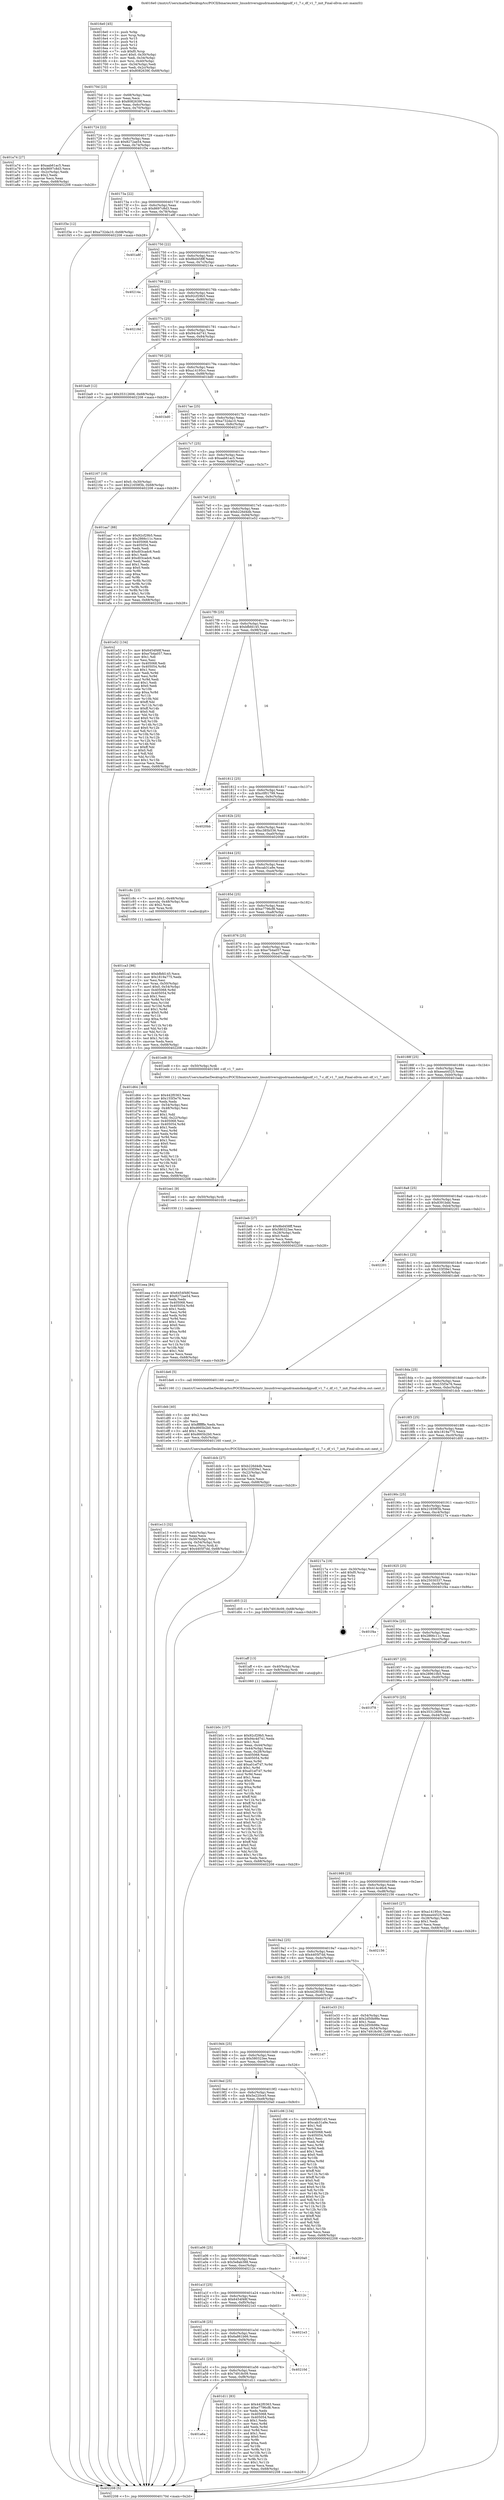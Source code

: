 digraph "0x4016e0" {
  label = "0x4016e0 (/mnt/c/Users/mathe/Desktop/tcc/POCII/binaries/extr_linuxdriversgpudrmamdamdgpudf_v1_7.c_df_v1_7_init_Final-ollvm.out::main(0))"
  labelloc = "t"
  node[shape=record]

  Entry [label="",width=0.3,height=0.3,shape=circle,fillcolor=black,style=filled]
  "0x40170d" [label="{
     0x40170d [23]\l
     | [instrs]\l
     &nbsp;&nbsp;0x40170d \<+3\>: mov -0x68(%rbp),%eax\l
     &nbsp;&nbsp;0x401710 \<+2\>: mov %eax,%ecx\l
     &nbsp;&nbsp;0x401712 \<+6\>: sub $0x8082639f,%ecx\l
     &nbsp;&nbsp;0x401718 \<+3\>: mov %eax,-0x6c(%rbp)\l
     &nbsp;&nbsp;0x40171b \<+3\>: mov %ecx,-0x70(%rbp)\l
     &nbsp;&nbsp;0x40171e \<+6\>: je 0000000000401a74 \<main+0x394\>\l
  }"]
  "0x401a74" [label="{
     0x401a74 [27]\l
     | [instrs]\l
     &nbsp;&nbsp;0x401a74 \<+5\>: mov $0xaab61ac5,%eax\l
     &nbsp;&nbsp;0x401a79 \<+5\>: mov $0x8697c8d3,%ecx\l
     &nbsp;&nbsp;0x401a7e \<+3\>: mov -0x2c(%rbp),%edx\l
     &nbsp;&nbsp;0x401a81 \<+3\>: cmp $0x2,%edx\l
     &nbsp;&nbsp;0x401a84 \<+3\>: cmovne %ecx,%eax\l
     &nbsp;&nbsp;0x401a87 \<+3\>: mov %eax,-0x68(%rbp)\l
     &nbsp;&nbsp;0x401a8a \<+5\>: jmp 0000000000402208 \<main+0xb28\>\l
  }"]
  "0x401724" [label="{
     0x401724 [22]\l
     | [instrs]\l
     &nbsp;&nbsp;0x401724 \<+5\>: jmp 0000000000401729 \<main+0x49\>\l
     &nbsp;&nbsp;0x401729 \<+3\>: mov -0x6c(%rbp),%eax\l
     &nbsp;&nbsp;0x40172c \<+5\>: sub $0x8272ae54,%eax\l
     &nbsp;&nbsp;0x401731 \<+3\>: mov %eax,-0x74(%rbp)\l
     &nbsp;&nbsp;0x401734 \<+6\>: je 0000000000401f3e \<main+0x85e\>\l
  }"]
  "0x402208" [label="{
     0x402208 [5]\l
     | [instrs]\l
     &nbsp;&nbsp;0x402208 \<+5\>: jmp 000000000040170d \<main+0x2d\>\l
  }"]
  "0x4016e0" [label="{
     0x4016e0 [45]\l
     | [instrs]\l
     &nbsp;&nbsp;0x4016e0 \<+1\>: push %rbp\l
     &nbsp;&nbsp;0x4016e1 \<+3\>: mov %rsp,%rbp\l
     &nbsp;&nbsp;0x4016e4 \<+2\>: push %r15\l
     &nbsp;&nbsp;0x4016e6 \<+2\>: push %r14\l
     &nbsp;&nbsp;0x4016e8 \<+2\>: push %r12\l
     &nbsp;&nbsp;0x4016ea \<+1\>: push %rbx\l
     &nbsp;&nbsp;0x4016eb \<+7\>: sub $0xf0,%rsp\l
     &nbsp;&nbsp;0x4016f2 \<+7\>: movl $0x0,-0x30(%rbp)\l
     &nbsp;&nbsp;0x4016f9 \<+3\>: mov %edi,-0x34(%rbp)\l
     &nbsp;&nbsp;0x4016fc \<+4\>: mov %rsi,-0x40(%rbp)\l
     &nbsp;&nbsp;0x401700 \<+3\>: mov -0x34(%rbp),%edi\l
     &nbsp;&nbsp;0x401703 \<+3\>: mov %edi,-0x2c(%rbp)\l
     &nbsp;&nbsp;0x401706 \<+7\>: movl $0x8082639f,-0x68(%rbp)\l
  }"]
  Exit [label="",width=0.3,height=0.3,shape=circle,fillcolor=black,style=filled,peripheries=2]
  "0x401f3e" [label="{
     0x401f3e [12]\l
     | [instrs]\l
     &nbsp;&nbsp;0x401f3e \<+7\>: movl $0xa732da10,-0x68(%rbp)\l
     &nbsp;&nbsp;0x401f45 \<+5\>: jmp 0000000000402208 \<main+0xb28\>\l
  }"]
  "0x40173a" [label="{
     0x40173a [22]\l
     | [instrs]\l
     &nbsp;&nbsp;0x40173a \<+5\>: jmp 000000000040173f \<main+0x5f\>\l
     &nbsp;&nbsp;0x40173f \<+3\>: mov -0x6c(%rbp),%eax\l
     &nbsp;&nbsp;0x401742 \<+5\>: sub $0x8697c8d3,%eax\l
     &nbsp;&nbsp;0x401747 \<+3\>: mov %eax,-0x78(%rbp)\l
     &nbsp;&nbsp;0x40174a \<+6\>: je 0000000000401a8f \<main+0x3af\>\l
  }"]
  "0x401eea" [label="{
     0x401eea [84]\l
     | [instrs]\l
     &nbsp;&nbsp;0x401eea \<+5\>: mov $0x6454f48f,%eax\l
     &nbsp;&nbsp;0x401eef \<+5\>: mov $0x8272ae54,%ecx\l
     &nbsp;&nbsp;0x401ef4 \<+2\>: xor %edx,%edx\l
     &nbsp;&nbsp;0x401ef6 \<+7\>: mov 0x405068,%esi\l
     &nbsp;&nbsp;0x401efd \<+8\>: mov 0x405054,%r8d\l
     &nbsp;&nbsp;0x401f05 \<+3\>: sub $0x1,%edx\l
     &nbsp;&nbsp;0x401f08 \<+3\>: mov %esi,%r9d\l
     &nbsp;&nbsp;0x401f0b \<+3\>: add %edx,%r9d\l
     &nbsp;&nbsp;0x401f0e \<+4\>: imul %r9d,%esi\l
     &nbsp;&nbsp;0x401f12 \<+3\>: and $0x1,%esi\l
     &nbsp;&nbsp;0x401f15 \<+3\>: cmp $0x0,%esi\l
     &nbsp;&nbsp;0x401f18 \<+4\>: sete %r10b\l
     &nbsp;&nbsp;0x401f1c \<+4\>: cmp $0xa,%r8d\l
     &nbsp;&nbsp;0x401f20 \<+4\>: setl %r11b\l
     &nbsp;&nbsp;0x401f24 \<+3\>: mov %r10b,%bl\l
     &nbsp;&nbsp;0x401f27 \<+3\>: and %r11b,%bl\l
     &nbsp;&nbsp;0x401f2a \<+3\>: xor %r11b,%r10b\l
     &nbsp;&nbsp;0x401f2d \<+3\>: or %r10b,%bl\l
     &nbsp;&nbsp;0x401f30 \<+3\>: test $0x1,%bl\l
     &nbsp;&nbsp;0x401f33 \<+3\>: cmovne %ecx,%eax\l
     &nbsp;&nbsp;0x401f36 \<+3\>: mov %eax,-0x68(%rbp)\l
     &nbsp;&nbsp;0x401f39 \<+5\>: jmp 0000000000402208 \<main+0xb28\>\l
  }"]
  "0x401a8f" [label="{
     0x401a8f\l
  }", style=dashed]
  "0x401750" [label="{
     0x401750 [22]\l
     | [instrs]\l
     &nbsp;&nbsp;0x401750 \<+5\>: jmp 0000000000401755 \<main+0x75\>\l
     &nbsp;&nbsp;0x401755 \<+3\>: mov -0x6c(%rbp),%eax\l
     &nbsp;&nbsp;0x401758 \<+5\>: sub $0x8bd458ff,%eax\l
     &nbsp;&nbsp;0x40175d \<+3\>: mov %eax,-0x7c(%rbp)\l
     &nbsp;&nbsp;0x401760 \<+6\>: je 000000000040214a \<main+0xa6a\>\l
  }"]
  "0x401ee1" [label="{
     0x401ee1 [9]\l
     | [instrs]\l
     &nbsp;&nbsp;0x401ee1 \<+4\>: mov -0x50(%rbp),%rdi\l
     &nbsp;&nbsp;0x401ee5 \<+5\>: call 0000000000401030 \<free@plt\>\l
     | [calls]\l
     &nbsp;&nbsp;0x401030 \{1\} (unknown)\l
  }"]
  "0x40214a" [label="{
     0x40214a\l
  }", style=dashed]
  "0x401766" [label="{
     0x401766 [22]\l
     | [instrs]\l
     &nbsp;&nbsp;0x401766 \<+5\>: jmp 000000000040176b \<main+0x8b\>\l
     &nbsp;&nbsp;0x40176b \<+3\>: mov -0x6c(%rbp),%eax\l
     &nbsp;&nbsp;0x40176e \<+5\>: sub $0x92cf29b5,%eax\l
     &nbsp;&nbsp;0x401773 \<+3\>: mov %eax,-0x80(%rbp)\l
     &nbsp;&nbsp;0x401776 \<+6\>: je 000000000040218d \<main+0xaad\>\l
  }"]
  "0x401e13" [label="{
     0x401e13 [32]\l
     | [instrs]\l
     &nbsp;&nbsp;0x401e13 \<+6\>: mov -0xfc(%rbp),%ecx\l
     &nbsp;&nbsp;0x401e19 \<+3\>: imul %eax,%ecx\l
     &nbsp;&nbsp;0x401e1c \<+4\>: mov -0x50(%rbp),%rsi\l
     &nbsp;&nbsp;0x401e20 \<+4\>: movslq -0x54(%rbp),%rdi\l
     &nbsp;&nbsp;0x401e24 \<+3\>: mov %ecx,(%rsi,%rdi,4)\l
     &nbsp;&nbsp;0x401e27 \<+7\>: movl $0x4405f7dd,-0x68(%rbp)\l
     &nbsp;&nbsp;0x401e2e \<+5\>: jmp 0000000000402208 \<main+0xb28\>\l
  }"]
  "0x40218d" [label="{
     0x40218d\l
  }", style=dashed]
  "0x40177c" [label="{
     0x40177c [25]\l
     | [instrs]\l
     &nbsp;&nbsp;0x40177c \<+5\>: jmp 0000000000401781 \<main+0xa1\>\l
     &nbsp;&nbsp;0x401781 \<+3\>: mov -0x6c(%rbp),%eax\l
     &nbsp;&nbsp;0x401784 \<+5\>: sub $0x94c4d741,%eax\l
     &nbsp;&nbsp;0x401789 \<+6\>: mov %eax,-0x84(%rbp)\l
     &nbsp;&nbsp;0x40178f \<+6\>: je 0000000000401ba9 \<main+0x4c9\>\l
  }"]
  "0x401deb" [label="{
     0x401deb [40]\l
     | [instrs]\l
     &nbsp;&nbsp;0x401deb \<+5\>: mov $0x2,%ecx\l
     &nbsp;&nbsp;0x401df0 \<+1\>: cltd\l
     &nbsp;&nbsp;0x401df1 \<+2\>: idiv %ecx\l
     &nbsp;&nbsp;0x401df3 \<+6\>: imul $0xfffffffe,%edx,%ecx\l
     &nbsp;&nbsp;0x401df9 \<+6\>: sub $0xd665b2b0,%ecx\l
     &nbsp;&nbsp;0x401dff \<+3\>: add $0x1,%ecx\l
     &nbsp;&nbsp;0x401e02 \<+6\>: add $0xd665b2b0,%ecx\l
     &nbsp;&nbsp;0x401e08 \<+6\>: mov %ecx,-0xfc(%rbp)\l
     &nbsp;&nbsp;0x401e0e \<+5\>: call 0000000000401160 \<next_i\>\l
     | [calls]\l
     &nbsp;&nbsp;0x401160 \{1\} (/mnt/c/Users/mathe/Desktop/tcc/POCII/binaries/extr_linuxdriversgpudrmamdamdgpudf_v1_7.c_df_v1_7_init_Final-ollvm.out::next_i)\l
  }"]
  "0x401ba9" [label="{
     0x401ba9 [12]\l
     | [instrs]\l
     &nbsp;&nbsp;0x401ba9 \<+7\>: movl $0x35312606,-0x68(%rbp)\l
     &nbsp;&nbsp;0x401bb0 \<+5\>: jmp 0000000000402208 \<main+0xb28\>\l
  }"]
  "0x401795" [label="{
     0x401795 [25]\l
     | [instrs]\l
     &nbsp;&nbsp;0x401795 \<+5\>: jmp 000000000040179a \<main+0xba\>\l
     &nbsp;&nbsp;0x40179a \<+3\>: mov -0x6c(%rbp),%eax\l
     &nbsp;&nbsp;0x40179d \<+5\>: sub $0xa14195cc,%eax\l
     &nbsp;&nbsp;0x4017a2 \<+6\>: mov %eax,-0x88(%rbp)\l
     &nbsp;&nbsp;0x4017a8 \<+6\>: je 0000000000401bd0 \<main+0x4f0\>\l
  }"]
  "0x401a6a" [label="{
     0x401a6a\l
  }", style=dashed]
  "0x401bd0" [label="{
     0x401bd0\l
  }", style=dashed]
  "0x4017ae" [label="{
     0x4017ae [25]\l
     | [instrs]\l
     &nbsp;&nbsp;0x4017ae \<+5\>: jmp 00000000004017b3 \<main+0xd3\>\l
     &nbsp;&nbsp;0x4017b3 \<+3\>: mov -0x6c(%rbp),%eax\l
     &nbsp;&nbsp;0x4017b6 \<+5\>: sub $0xa732da10,%eax\l
     &nbsp;&nbsp;0x4017bb \<+6\>: mov %eax,-0x8c(%rbp)\l
     &nbsp;&nbsp;0x4017c1 \<+6\>: je 0000000000402167 \<main+0xa87\>\l
  }"]
  "0x401d11" [label="{
     0x401d11 [83]\l
     | [instrs]\l
     &nbsp;&nbsp;0x401d11 \<+5\>: mov $0x442f0363,%eax\l
     &nbsp;&nbsp;0x401d16 \<+5\>: mov $0xe7796cf8,%ecx\l
     &nbsp;&nbsp;0x401d1b \<+2\>: xor %edx,%edx\l
     &nbsp;&nbsp;0x401d1d \<+7\>: mov 0x405068,%esi\l
     &nbsp;&nbsp;0x401d24 \<+7\>: mov 0x405054,%edi\l
     &nbsp;&nbsp;0x401d2b \<+3\>: sub $0x1,%edx\l
     &nbsp;&nbsp;0x401d2e \<+3\>: mov %esi,%r8d\l
     &nbsp;&nbsp;0x401d31 \<+3\>: add %edx,%r8d\l
     &nbsp;&nbsp;0x401d34 \<+4\>: imul %r8d,%esi\l
     &nbsp;&nbsp;0x401d38 \<+3\>: and $0x1,%esi\l
     &nbsp;&nbsp;0x401d3b \<+3\>: cmp $0x0,%esi\l
     &nbsp;&nbsp;0x401d3e \<+4\>: sete %r9b\l
     &nbsp;&nbsp;0x401d42 \<+3\>: cmp $0xa,%edi\l
     &nbsp;&nbsp;0x401d45 \<+4\>: setl %r10b\l
     &nbsp;&nbsp;0x401d49 \<+3\>: mov %r9b,%r11b\l
     &nbsp;&nbsp;0x401d4c \<+3\>: and %r10b,%r11b\l
     &nbsp;&nbsp;0x401d4f \<+3\>: xor %r10b,%r9b\l
     &nbsp;&nbsp;0x401d52 \<+3\>: or %r9b,%r11b\l
     &nbsp;&nbsp;0x401d55 \<+4\>: test $0x1,%r11b\l
     &nbsp;&nbsp;0x401d59 \<+3\>: cmovne %ecx,%eax\l
     &nbsp;&nbsp;0x401d5c \<+3\>: mov %eax,-0x68(%rbp)\l
     &nbsp;&nbsp;0x401d5f \<+5\>: jmp 0000000000402208 \<main+0xb28\>\l
  }"]
  "0x402167" [label="{
     0x402167 [19]\l
     | [instrs]\l
     &nbsp;&nbsp;0x402167 \<+7\>: movl $0x0,-0x30(%rbp)\l
     &nbsp;&nbsp;0x40216e \<+7\>: movl $0x21659f3b,-0x68(%rbp)\l
     &nbsp;&nbsp;0x402175 \<+5\>: jmp 0000000000402208 \<main+0xb28\>\l
  }"]
  "0x4017c7" [label="{
     0x4017c7 [25]\l
     | [instrs]\l
     &nbsp;&nbsp;0x4017c7 \<+5\>: jmp 00000000004017cc \<main+0xec\>\l
     &nbsp;&nbsp;0x4017cc \<+3\>: mov -0x6c(%rbp),%eax\l
     &nbsp;&nbsp;0x4017cf \<+5\>: sub $0xaab61ac5,%eax\l
     &nbsp;&nbsp;0x4017d4 \<+6\>: mov %eax,-0x90(%rbp)\l
     &nbsp;&nbsp;0x4017da \<+6\>: je 0000000000401aa7 \<main+0x3c7\>\l
  }"]
  "0x401a51" [label="{
     0x401a51 [25]\l
     | [instrs]\l
     &nbsp;&nbsp;0x401a51 \<+5\>: jmp 0000000000401a56 \<main+0x376\>\l
     &nbsp;&nbsp;0x401a56 \<+3\>: mov -0x6c(%rbp),%eax\l
     &nbsp;&nbsp;0x401a59 \<+5\>: sub $0x74918c09,%eax\l
     &nbsp;&nbsp;0x401a5e \<+6\>: mov %eax,-0xf8(%rbp)\l
     &nbsp;&nbsp;0x401a64 \<+6\>: je 0000000000401d11 \<main+0x631\>\l
  }"]
  "0x401aa7" [label="{
     0x401aa7 [88]\l
     | [instrs]\l
     &nbsp;&nbsp;0x401aa7 \<+5\>: mov $0x92cf29b5,%eax\l
     &nbsp;&nbsp;0x401aac \<+5\>: mov $0x2866c11c,%ecx\l
     &nbsp;&nbsp;0x401ab1 \<+7\>: mov 0x405068,%edx\l
     &nbsp;&nbsp;0x401ab8 \<+7\>: mov 0x405054,%esi\l
     &nbsp;&nbsp;0x401abf \<+2\>: mov %edx,%edi\l
     &nbsp;&nbsp;0x401ac1 \<+6\>: sub $0xd03cadc6,%edi\l
     &nbsp;&nbsp;0x401ac7 \<+3\>: sub $0x1,%edi\l
     &nbsp;&nbsp;0x401aca \<+6\>: add $0xd03cadc6,%edi\l
     &nbsp;&nbsp;0x401ad0 \<+3\>: imul %edi,%edx\l
     &nbsp;&nbsp;0x401ad3 \<+3\>: and $0x1,%edx\l
     &nbsp;&nbsp;0x401ad6 \<+3\>: cmp $0x0,%edx\l
     &nbsp;&nbsp;0x401ad9 \<+4\>: sete %r8b\l
     &nbsp;&nbsp;0x401add \<+3\>: cmp $0xa,%esi\l
     &nbsp;&nbsp;0x401ae0 \<+4\>: setl %r9b\l
     &nbsp;&nbsp;0x401ae4 \<+3\>: mov %r8b,%r10b\l
     &nbsp;&nbsp;0x401ae7 \<+3\>: and %r9b,%r10b\l
     &nbsp;&nbsp;0x401aea \<+3\>: xor %r9b,%r8b\l
     &nbsp;&nbsp;0x401aed \<+3\>: or %r8b,%r10b\l
     &nbsp;&nbsp;0x401af0 \<+4\>: test $0x1,%r10b\l
     &nbsp;&nbsp;0x401af4 \<+3\>: cmovne %ecx,%eax\l
     &nbsp;&nbsp;0x401af7 \<+3\>: mov %eax,-0x68(%rbp)\l
     &nbsp;&nbsp;0x401afa \<+5\>: jmp 0000000000402208 \<main+0xb28\>\l
  }"]
  "0x4017e0" [label="{
     0x4017e0 [25]\l
     | [instrs]\l
     &nbsp;&nbsp;0x4017e0 \<+5\>: jmp 00000000004017e5 \<main+0x105\>\l
     &nbsp;&nbsp;0x4017e5 \<+3\>: mov -0x6c(%rbp),%eax\l
     &nbsp;&nbsp;0x4017e8 \<+5\>: sub $0xb226d4db,%eax\l
     &nbsp;&nbsp;0x4017ed \<+6\>: mov %eax,-0x94(%rbp)\l
     &nbsp;&nbsp;0x4017f3 \<+6\>: je 0000000000401e52 \<main+0x772\>\l
  }"]
  "0x40210d" [label="{
     0x40210d\l
  }", style=dashed]
  "0x401e52" [label="{
     0x401e52 [134]\l
     | [instrs]\l
     &nbsp;&nbsp;0x401e52 \<+5\>: mov $0x6454f48f,%eax\l
     &nbsp;&nbsp;0x401e57 \<+5\>: mov $0xe7b4a057,%ecx\l
     &nbsp;&nbsp;0x401e5c \<+2\>: mov $0x1,%dl\l
     &nbsp;&nbsp;0x401e5e \<+2\>: xor %esi,%esi\l
     &nbsp;&nbsp;0x401e60 \<+7\>: mov 0x405068,%edi\l
     &nbsp;&nbsp;0x401e67 \<+8\>: mov 0x405054,%r8d\l
     &nbsp;&nbsp;0x401e6f \<+3\>: sub $0x1,%esi\l
     &nbsp;&nbsp;0x401e72 \<+3\>: mov %edi,%r9d\l
     &nbsp;&nbsp;0x401e75 \<+3\>: add %esi,%r9d\l
     &nbsp;&nbsp;0x401e78 \<+4\>: imul %r9d,%edi\l
     &nbsp;&nbsp;0x401e7c \<+3\>: and $0x1,%edi\l
     &nbsp;&nbsp;0x401e7f \<+3\>: cmp $0x0,%edi\l
     &nbsp;&nbsp;0x401e82 \<+4\>: sete %r10b\l
     &nbsp;&nbsp;0x401e86 \<+4\>: cmp $0xa,%r8d\l
     &nbsp;&nbsp;0x401e8a \<+4\>: setl %r11b\l
     &nbsp;&nbsp;0x401e8e \<+3\>: mov %r10b,%bl\l
     &nbsp;&nbsp;0x401e91 \<+3\>: xor $0xff,%bl\l
     &nbsp;&nbsp;0x401e94 \<+3\>: mov %r11b,%r14b\l
     &nbsp;&nbsp;0x401e97 \<+4\>: xor $0xff,%r14b\l
     &nbsp;&nbsp;0x401e9b \<+3\>: xor $0x0,%dl\l
     &nbsp;&nbsp;0x401e9e \<+3\>: mov %bl,%r15b\l
     &nbsp;&nbsp;0x401ea1 \<+4\>: and $0x0,%r15b\l
     &nbsp;&nbsp;0x401ea5 \<+3\>: and %dl,%r10b\l
     &nbsp;&nbsp;0x401ea8 \<+3\>: mov %r14b,%r12b\l
     &nbsp;&nbsp;0x401eab \<+4\>: and $0x0,%r12b\l
     &nbsp;&nbsp;0x401eaf \<+3\>: and %dl,%r11b\l
     &nbsp;&nbsp;0x401eb2 \<+3\>: or %r10b,%r15b\l
     &nbsp;&nbsp;0x401eb5 \<+3\>: or %r11b,%r12b\l
     &nbsp;&nbsp;0x401eb8 \<+3\>: xor %r12b,%r15b\l
     &nbsp;&nbsp;0x401ebb \<+3\>: or %r14b,%bl\l
     &nbsp;&nbsp;0x401ebe \<+3\>: xor $0xff,%bl\l
     &nbsp;&nbsp;0x401ec1 \<+3\>: or $0x0,%dl\l
     &nbsp;&nbsp;0x401ec4 \<+2\>: and %dl,%bl\l
     &nbsp;&nbsp;0x401ec6 \<+3\>: or %bl,%r15b\l
     &nbsp;&nbsp;0x401ec9 \<+4\>: test $0x1,%r15b\l
     &nbsp;&nbsp;0x401ecd \<+3\>: cmovne %ecx,%eax\l
     &nbsp;&nbsp;0x401ed0 \<+3\>: mov %eax,-0x68(%rbp)\l
     &nbsp;&nbsp;0x401ed3 \<+5\>: jmp 0000000000402208 \<main+0xb28\>\l
  }"]
  "0x4017f9" [label="{
     0x4017f9 [25]\l
     | [instrs]\l
     &nbsp;&nbsp;0x4017f9 \<+5\>: jmp 00000000004017fe \<main+0x11e\>\l
     &nbsp;&nbsp;0x4017fe \<+3\>: mov -0x6c(%rbp),%eax\l
     &nbsp;&nbsp;0x401801 \<+5\>: sub $0xbfbfd145,%eax\l
     &nbsp;&nbsp;0x401806 \<+6\>: mov %eax,-0x98(%rbp)\l
     &nbsp;&nbsp;0x40180c \<+6\>: je 00000000004021a9 \<main+0xac9\>\l
  }"]
  "0x401a38" [label="{
     0x401a38 [25]\l
     | [instrs]\l
     &nbsp;&nbsp;0x401a38 \<+5\>: jmp 0000000000401a3d \<main+0x35d\>\l
     &nbsp;&nbsp;0x401a3d \<+3\>: mov -0x6c(%rbp),%eax\l
     &nbsp;&nbsp;0x401a40 \<+5\>: sub $0x6a861b66,%eax\l
     &nbsp;&nbsp;0x401a45 \<+6\>: mov %eax,-0xf4(%rbp)\l
     &nbsp;&nbsp;0x401a4b \<+6\>: je 000000000040210d \<main+0xa2d\>\l
  }"]
  "0x4021a9" [label="{
     0x4021a9\l
  }", style=dashed]
  "0x401812" [label="{
     0x401812 [25]\l
     | [instrs]\l
     &nbsp;&nbsp;0x401812 \<+5\>: jmp 0000000000401817 \<main+0x137\>\l
     &nbsp;&nbsp;0x401817 \<+3\>: mov -0x6c(%rbp),%eax\l
     &nbsp;&nbsp;0x40181a \<+5\>: sub $0xc0f01799,%eax\l
     &nbsp;&nbsp;0x40181f \<+6\>: mov %eax,-0x9c(%rbp)\l
     &nbsp;&nbsp;0x401825 \<+6\>: je 00000000004020bb \<main+0x9db\>\l
  }"]
  "0x4021e3" [label="{
     0x4021e3\l
  }", style=dashed]
  "0x4020bb" [label="{
     0x4020bb\l
  }", style=dashed]
  "0x40182b" [label="{
     0x40182b [25]\l
     | [instrs]\l
     &nbsp;&nbsp;0x40182b \<+5\>: jmp 0000000000401830 \<main+0x150\>\l
     &nbsp;&nbsp;0x401830 \<+3\>: mov -0x6c(%rbp),%eax\l
     &nbsp;&nbsp;0x401833 \<+5\>: sub $0xc385b536,%eax\l
     &nbsp;&nbsp;0x401838 \<+6\>: mov %eax,-0xa0(%rbp)\l
     &nbsp;&nbsp;0x40183e \<+6\>: je 0000000000402008 \<main+0x928\>\l
  }"]
  "0x401a1f" [label="{
     0x401a1f [25]\l
     | [instrs]\l
     &nbsp;&nbsp;0x401a1f \<+5\>: jmp 0000000000401a24 \<main+0x344\>\l
     &nbsp;&nbsp;0x401a24 \<+3\>: mov -0x6c(%rbp),%eax\l
     &nbsp;&nbsp;0x401a27 \<+5\>: sub $0x6454f48f,%eax\l
     &nbsp;&nbsp;0x401a2c \<+6\>: mov %eax,-0xf0(%rbp)\l
     &nbsp;&nbsp;0x401a32 \<+6\>: je 00000000004021e3 \<main+0xb03\>\l
  }"]
  "0x402008" [label="{
     0x402008\l
  }", style=dashed]
  "0x401844" [label="{
     0x401844 [25]\l
     | [instrs]\l
     &nbsp;&nbsp;0x401844 \<+5\>: jmp 0000000000401849 \<main+0x169\>\l
     &nbsp;&nbsp;0x401849 \<+3\>: mov -0x6c(%rbp),%eax\l
     &nbsp;&nbsp;0x40184c \<+5\>: sub $0xcab31a9e,%eax\l
     &nbsp;&nbsp;0x401851 \<+6\>: mov %eax,-0xa4(%rbp)\l
     &nbsp;&nbsp;0x401857 \<+6\>: je 0000000000401c8c \<main+0x5ac\>\l
  }"]
  "0x40212c" [label="{
     0x40212c\l
  }", style=dashed]
  "0x401c8c" [label="{
     0x401c8c [23]\l
     | [instrs]\l
     &nbsp;&nbsp;0x401c8c \<+7\>: movl $0x1,-0x48(%rbp)\l
     &nbsp;&nbsp;0x401c93 \<+4\>: movslq -0x48(%rbp),%rax\l
     &nbsp;&nbsp;0x401c97 \<+4\>: shl $0x2,%rax\l
     &nbsp;&nbsp;0x401c9b \<+3\>: mov %rax,%rdi\l
     &nbsp;&nbsp;0x401c9e \<+5\>: call 0000000000401050 \<malloc@plt\>\l
     | [calls]\l
     &nbsp;&nbsp;0x401050 \{1\} (unknown)\l
  }"]
  "0x40185d" [label="{
     0x40185d [25]\l
     | [instrs]\l
     &nbsp;&nbsp;0x40185d \<+5\>: jmp 0000000000401862 \<main+0x182\>\l
     &nbsp;&nbsp;0x401862 \<+3\>: mov -0x6c(%rbp),%eax\l
     &nbsp;&nbsp;0x401865 \<+5\>: sub $0xe7796cf8,%eax\l
     &nbsp;&nbsp;0x40186a \<+6\>: mov %eax,-0xa8(%rbp)\l
     &nbsp;&nbsp;0x401870 \<+6\>: je 0000000000401d64 \<main+0x684\>\l
  }"]
  "0x401a06" [label="{
     0x401a06 [25]\l
     | [instrs]\l
     &nbsp;&nbsp;0x401a06 \<+5\>: jmp 0000000000401a0b \<main+0x32b\>\l
     &nbsp;&nbsp;0x401a0b \<+3\>: mov -0x6c(%rbp),%eax\l
     &nbsp;&nbsp;0x401a0e \<+5\>: sub $0x5e8ab388,%eax\l
     &nbsp;&nbsp;0x401a13 \<+6\>: mov %eax,-0xec(%rbp)\l
     &nbsp;&nbsp;0x401a19 \<+6\>: je 000000000040212c \<main+0xa4c\>\l
  }"]
  "0x401d64" [label="{
     0x401d64 [103]\l
     | [instrs]\l
     &nbsp;&nbsp;0x401d64 \<+5\>: mov $0x442f0363,%eax\l
     &nbsp;&nbsp;0x401d69 \<+5\>: mov $0x155f3e76,%ecx\l
     &nbsp;&nbsp;0x401d6e \<+2\>: xor %edx,%edx\l
     &nbsp;&nbsp;0x401d70 \<+3\>: mov -0x54(%rbp),%esi\l
     &nbsp;&nbsp;0x401d73 \<+3\>: cmp -0x48(%rbp),%esi\l
     &nbsp;&nbsp;0x401d76 \<+4\>: setl %dil\l
     &nbsp;&nbsp;0x401d7a \<+4\>: and $0x1,%dil\l
     &nbsp;&nbsp;0x401d7e \<+4\>: mov %dil,-0x22(%rbp)\l
     &nbsp;&nbsp;0x401d82 \<+7\>: mov 0x405068,%esi\l
     &nbsp;&nbsp;0x401d89 \<+8\>: mov 0x405054,%r8d\l
     &nbsp;&nbsp;0x401d91 \<+3\>: sub $0x1,%edx\l
     &nbsp;&nbsp;0x401d94 \<+3\>: mov %esi,%r9d\l
     &nbsp;&nbsp;0x401d97 \<+3\>: add %edx,%r9d\l
     &nbsp;&nbsp;0x401d9a \<+4\>: imul %r9d,%esi\l
     &nbsp;&nbsp;0x401d9e \<+3\>: and $0x1,%esi\l
     &nbsp;&nbsp;0x401da1 \<+3\>: cmp $0x0,%esi\l
     &nbsp;&nbsp;0x401da4 \<+4\>: sete %dil\l
     &nbsp;&nbsp;0x401da8 \<+4\>: cmp $0xa,%r8d\l
     &nbsp;&nbsp;0x401dac \<+4\>: setl %r10b\l
     &nbsp;&nbsp;0x401db0 \<+3\>: mov %dil,%r11b\l
     &nbsp;&nbsp;0x401db3 \<+3\>: and %r10b,%r11b\l
     &nbsp;&nbsp;0x401db6 \<+3\>: xor %r10b,%dil\l
     &nbsp;&nbsp;0x401db9 \<+3\>: or %dil,%r11b\l
     &nbsp;&nbsp;0x401dbc \<+4\>: test $0x1,%r11b\l
     &nbsp;&nbsp;0x401dc0 \<+3\>: cmovne %ecx,%eax\l
     &nbsp;&nbsp;0x401dc3 \<+3\>: mov %eax,-0x68(%rbp)\l
     &nbsp;&nbsp;0x401dc6 \<+5\>: jmp 0000000000402208 \<main+0xb28\>\l
  }"]
  "0x401876" [label="{
     0x401876 [25]\l
     | [instrs]\l
     &nbsp;&nbsp;0x401876 \<+5\>: jmp 000000000040187b \<main+0x19b\>\l
     &nbsp;&nbsp;0x40187b \<+3\>: mov -0x6c(%rbp),%eax\l
     &nbsp;&nbsp;0x40187e \<+5\>: sub $0xe7b4a057,%eax\l
     &nbsp;&nbsp;0x401883 \<+6\>: mov %eax,-0xac(%rbp)\l
     &nbsp;&nbsp;0x401889 \<+6\>: je 0000000000401ed8 \<main+0x7f8\>\l
  }"]
  "0x4020a0" [label="{
     0x4020a0\l
  }", style=dashed]
  "0x401ed8" [label="{
     0x401ed8 [9]\l
     | [instrs]\l
     &nbsp;&nbsp;0x401ed8 \<+4\>: mov -0x50(%rbp),%rdi\l
     &nbsp;&nbsp;0x401edc \<+5\>: call 0000000000401560 \<df_v1_7_init\>\l
     | [calls]\l
     &nbsp;&nbsp;0x401560 \{1\} (/mnt/c/Users/mathe/Desktop/tcc/POCII/binaries/extr_linuxdriversgpudrmamdamdgpudf_v1_7.c_df_v1_7_init_Final-ollvm.out::df_v1_7_init)\l
  }"]
  "0x40188f" [label="{
     0x40188f [25]\l
     | [instrs]\l
     &nbsp;&nbsp;0x40188f \<+5\>: jmp 0000000000401894 \<main+0x1b4\>\l
     &nbsp;&nbsp;0x401894 \<+3\>: mov -0x6c(%rbp),%eax\l
     &nbsp;&nbsp;0x401897 \<+5\>: sub $0xeea44525,%eax\l
     &nbsp;&nbsp;0x40189c \<+6\>: mov %eax,-0xb0(%rbp)\l
     &nbsp;&nbsp;0x4018a2 \<+6\>: je 0000000000401beb \<main+0x50b\>\l
  }"]
  "0x401ca3" [label="{
     0x401ca3 [98]\l
     | [instrs]\l
     &nbsp;&nbsp;0x401ca3 \<+5\>: mov $0xbfbfd145,%ecx\l
     &nbsp;&nbsp;0x401ca8 \<+5\>: mov $0x1819a775,%edx\l
     &nbsp;&nbsp;0x401cad \<+2\>: xor %esi,%esi\l
     &nbsp;&nbsp;0x401caf \<+4\>: mov %rax,-0x50(%rbp)\l
     &nbsp;&nbsp;0x401cb3 \<+7\>: movl $0x0,-0x54(%rbp)\l
     &nbsp;&nbsp;0x401cba \<+8\>: mov 0x405068,%r8d\l
     &nbsp;&nbsp;0x401cc2 \<+8\>: mov 0x405054,%r9d\l
     &nbsp;&nbsp;0x401cca \<+3\>: sub $0x1,%esi\l
     &nbsp;&nbsp;0x401ccd \<+3\>: mov %r8d,%r10d\l
     &nbsp;&nbsp;0x401cd0 \<+3\>: add %esi,%r10d\l
     &nbsp;&nbsp;0x401cd3 \<+4\>: imul %r10d,%r8d\l
     &nbsp;&nbsp;0x401cd7 \<+4\>: and $0x1,%r8d\l
     &nbsp;&nbsp;0x401cdb \<+4\>: cmp $0x0,%r8d\l
     &nbsp;&nbsp;0x401cdf \<+4\>: sete %r11b\l
     &nbsp;&nbsp;0x401ce3 \<+4\>: cmp $0xa,%r9d\l
     &nbsp;&nbsp;0x401ce7 \<+3\>: setl %bl\l
     &nbsp;&nbsp;0x401cea \<+3\>: mov %r11b,%r14b\l
     &nbsp;&nbsp;0x401ced \<+3\>: and %bl,%r14b\l
     &nbsp;&nbsp;0x401cf0 \<+3\>: xor %bl,%r11b\l
     &nbsp;&nbsp;0x401cf3 \<+3\>: or %r11b,%r14b\l
     &nbsp;&nbsp;0x401cf6 \<+4\>: test $0x1,%r14b\l
     &nbsp;&nbsp;0x401cfa \<+3\>: cmovne %edx,%ecx\l
     &nbsp;&nbsp;0x401cfd \<+3\>: mov %ecx,-0x68(%rbp)\l
     &nbsp;&nbsp;0x401d00 \<+5\>: jmp 0000000000402208 \<main+0xb28\>\l
  }"]
  "0x401beb" [label="{
     0x401beb [27]\l
     | [instrs]\l
     &nbsp;&nbsp;0x401beb \<+5\>: mov $0x8bd458ff,%eax\l
     &nbsp;&nbsp;0x401bf0 \<+5\>: mov $0x580323ee,%ecx\l
     &nbsp;&nbsp;0x401bf5 \<+3\>: mov -0x28(%rbp),%edx\l
     &nbsp;&nbsp;0x401bf8 \<+3\>: cmp $0x0,%edx\l
     &nbsp;&nbsp;0x401bfb \<+3\>: cmove %ecx,%eax\l
     &nbsp;&nbsp;0x401bfe \<+3\>: mov %eax,-0x68(%rbp)\l
     &nbsp;&nbsp;0x401c01 \<+5\>: jmp 0000000000402208 \<main+0xb28\>\l
  }"]
  "0x4018a8" [label="{
     0x4018a8 [25]\l
     | [instrs]\l
     &nbsp;&nbsp;0x4018a8 \<+5\>: jmp 00000000004018ad \<main+0x1cd\>\l
     &nbsp;&nbsp;0x4018ad \<+3\>: mov -0x6c(%rbp),%eax\l
     &nbsp;&nbsp;0x4018b0 \<+5\>: sub $0x8391bdd,%eax\l
     &nbsp;&nbsp;0x4018b5 \<+6\>: mov %eax,-0xb4(%rbp)\l
     &nbsp;&nbsp;0x4018bb \<+6\>: je 0000000000402201 \<main+0xb21\>\l
  }"]
  "0x4019ed" [label="{
     0x4019ed [25]\l
     | [instrs]\l
     &nbsp;&nbsp;0x4019ed \<+5\>: jmp 00000000004019f2 \<main+0x312\>\l
     &nbsp;&nbsp;0x4019f2 \<+3\>: mov -0x6c(%rbp),%eax\l
     &nbsp;&nbsp;0x4019f5 \<+5\>: sub $0x5e220ce5,%eax\l
     &nbsp;&nbsp;0x4019fa \<+6\>: mov %eax,-0xe8(%rbp)\l
     &nbsp;&nbsp;0x401a00 \<+6\>: je 00000000004020a0 \<main+0x9c0\>\l
  }"]
  "0x402201" [label="{
     0x402201\l
  }", style=dashed]
  "0x4018c1" [label="{
     0x4018c1 [25]\l
     | [instrs]\l
     &nbsp;&nbsp;0x4018c1 \<+5\>: jmp 00000000004018c6 \<main+0x1e6\>\l
     &nbsp;&nbsp;0x4018c6 \<+3\>: mov -0x6c(%rbp),%eax\l
     &nbsp;&nbsp;0x4018c9 \<+5\>: sub $0x103f39e1,%eax\l
     &nbsp;&nbsp;0x4018ce \<+6\>: mov %eax,-0xb8(%rbp)\l
     &nbsp;&nbsp;0x4018d4 \<+6\>: je 0000000000401de6 \<main+0x706\>\l
  }"]
  "0x401c06" [label="{
     0x401c06 [134]\l
     | [instrs]\l
     &nbsp;&nbsp;0x401c06 \<+5\>: mov $0xbfbfd145,%eax\l
     &nbsp;&nbsp;0x401c0b \<+5\>: mov $0xcab31a9e,%ecx\l
     &nbsp;&nbsp;0x401c10 \<+2\>: mov $0x1,%dl\l
     &nbsp;&nbsp;0x401c12 \<+2\>: xor %esi,%esi\l
     &nbsp;&nbsp;0x401c14 \<+7\>: mov 0x405068,%edi\l
     &nbsp;&nbsp;0x401c1b \<+8\>: mov 0x405054,%r8d\l
     &nbsp;&nbsp;0x401c23 \<+3\>: sub $0x1,%esi\l
     &nbsp;&nbsp;0x401c26 \<+3\>: mov %edi,%r9d\l
     &nbsp;&nbsp;0x401c29 \<+3\>: add %esi,%r9d\l
     &nbsp;&nbsp;0x401c2c \<+4\>: imul %r9d,%edi\l
     &nbsp;&nbsp;0x401c30 \<+3\>: and $0x1,%edi\l
     &nbsp;&nbsp;0x401c33 \<+3\>: cmp $0x0,%edi\l
     &nbsp;&nbsp;0x401c36 \<+4\>: sete %r10b\l
     &nbsp;&nbsp;0x401c3a \<+4\>: cmp $0xa,%r8d\l
     &nbsp;&nbsp;0x401c3e \<+4\>: setl %r11b\l
     &nbsp;&nbsp;0x401c42 \<+3\>: mov %r10b,%bl\l
     &nbsp;&nbsp;0x401c45 \<+3\>: xor $0xff,%bl\l
     &nbsp;&nbsp;0x401c48 \<+3\>: mov %r11b,%r14b\l
     &nbsp;&nbsp;0x401c4b \<+4\>: xor $0xff,%r14b\l
     &nbsp;&nbsp;0x401c4f \<+3\>: xor $0x0,%dl\l
     &nbsp;&nbsp;0x401c52 \<+3\>: mov %bl,%r15b\l
     &nbsp;&nbsp;0x401c55 \<+4\>: and $0x0,%r15b\l
     &nbsp;&nbsp;0x401c59 \<+3\>: and %dl,%r10b\l
     &nbsp;&nbsp;0x401c5c \<+3\>: mov %r14b,%r12b\l
     &nbsp;&nbsp;0x401c5f \<+4\>: and $0x0,%r12b\l
     &nbsp;&nbsp;0x401c63 \<+3\>: and %dl,%r11b\l
     &nbsp;&nbsp;0x401c66 \<+3\>: or %r10b,%r15b\l
     &nbsp;&nbsp;0x401c69 \<+3\>: or %r11b,%r12b\l
     &nbsp;&nbsp;0x401c6c \<+3\>: xor %r12b,%r15b\l
     &nbsp;&nbsp;0x401c6f \<+3\>: or %r14b,%bl\l
     &nbsp;&nbsp;0x401c72 \<+3\>: xor $0xff,%bl\l
     &nbsp;&nbsp;0x401c75 \<+3\>: or $0x0,%dl\l
     &nbsp;&nbsp;0x401c78 \<+2\>: and %dl,%bl\l
     &nbsp;&nbsp;0x401c7a \<+3\>: or %bl,%r15b\l
     &nbsp;&nbsp;0x401c7d \<+4\>: test $0x1,%r15b\l
     &nbsp;&nbsp;0x401c81 \<+3\>: cmovne %ecx,%eax\l
     &nbsp;&nbsp;0x401c84 \<+3\>: mov %eax,-0x68(%rbp)\l
     &nbsp;&nbsp;0x401c87 \<+5\>: jmp 0000000000402208 \<main+0xb28\>\l
  }"]
  "0x401de6" [label="{
     0x401de6 [5]\l
     | [instrs]\l
     &nbsp;&nbsp;0x401de6 \<+5\>: call 0000000000401160 \<next_i\>\l
     | [calls]\l
     &nbsp;&nbsp;0x401160 \{1\} (/mnt/c/Users/mathe/Desktop/tcc/POCII/binaries/extr_linuxdriversgpudrmamdamdgpudf_v1_7.c_df_v1_7_init_Final-ollvm.out::next_i)\l
  }"]
  "0x4018da" [label="{
     0x4018da [25]\l
     | [instrs]\l
     &nbsp;&nbsp;0x4018da \<+5\>: jmp 00000000004018df \<main+0x1ff\>\l
     &nbsp;&nbsp;0x4018df \<+3\>: mov -0x6c(%rbp),%eax\l
     &nbsp;&nbsp;0x4018e2 \<+5\>: sub $0x155f3e76,%eax\l
     &nbsp;&nbsp;0x4018e7 \<+6\>: mov %eax,-0xbc(%rbp)\l
     &nbsp;&nbsp;0x4018ed \<+6\>: je 0000000000401dcb \<main+0x6eb\>\l
  }"]
  "0x4019d4" [label="{
     0x4019d4 [25]\l
     | [instrs]\l
     &nbsp;&nbsp;0x4019d4 \<+5\>: jmp 00000000004019d9 \<main+0x2f9\>\l
     &nbsp;&nbsp;0x4019d9 \<+3\>: mov -0x6c(%rbp),%eax\l
     &nbsp;&nbsp;0x4019dc \<+5\>: sub $0x580323ee,%eax\l
     &nbsp;&nbsp;0x4019e1 \<+6\>: mov %eax,-0xe4(%rbp)\l
     &nbsp;&nbsp;0x4019e7 \<+6\>: je 0000000000401c06 \<main+0x526\>\l
  }"]
  "0x401dcb" [label="{
     0x401dcb [27]\l
     | [instrs]\l
     &nbsp;&nbsp;0x401dcb \<+5\>: mov $0xb226d4db,%eax\l
     &nbsp;&nbsp;0x401dd0 \<+5\>: mov $0x103f39e1,%ecx\l
     &nbsp;&nbsp;0x401dd5 \<+3\>: mov -0x22(%rbp),%dl\l
     &nbsp;&nbsp;0x401dd8 \<+3\>: test $0x1,%dl\l
     &nbsp;&nbsp;0x401ddb \<+3\>: cmovne %ecx,%eax\l
     &nbsp;&nbsp;0x401dde \<+3\>: mov %eax,-0x68(%rbp)\l
     &nbsp;&nbsp;0x401de1 \<+5\>: jmp 0000000000402208 \<main+0xb28\>\l
  }"]
  "0x4018f3" [label="{
     0x4018f3 [25]\l
     | [instrs]\l
     &nbsp;&nbsp;0x4018f3 \<+5\>: jmp 00000000004018f8 \<main+0x218\>\l
     &nbsp;&nbsp;0x4018f8 \<+3\>: mov -0x6c(%rbp),%eax\l
     &nbsp;&nbsp;0x4018fb \<+5\>: sub $0x1819a775,%eax\l
     &nbsp;&nbsp;0x401900 \<+6\>: mov %eax,-0xc0(%rbp)\l
     &nbsp;&nbsp;0x401906 \<+6\>: je 0000000000401d05 \<main+0x625\>\l
  }"]
  "0x4021d7" [label="{
     0x4021d7\l
  }", style=dashed]
  "0x401d05" [label="{
     0x401d05 [12]\l
     | [instrs]\l
     &nbsp;&nbsp;0x401d05 \<+7\>: movl $0x74918c09,-0x68(%rbp)\l
     &nbsp;&nbsp;0x401d0c \<+5\>: jmp 0000000000402208 \<main+0xb28\>\l
  }"]
  "0x40190c" [label="{
     0x40190c [25]\l
     | [instrs]\l
     &nbsp;&nbsp;0x40190c \<+5\>: jmp 0000000000401911 \<main+0x231\>\l
     &nbsp;&nbsp;0x401911 \<+3\>: mov -0x6c(%rbp),%eax\l
     &nbsp;&nbsp;0x401914 \<+5\>: sub $0x21659f3b,%eax\l
     &nbsp;&nbsp;0x401919 \<+6\>: mov %eax,-0xc4(%rbp)\l
     &nbsp;&nbsp;0x40191f \<+6\>: je 000000000040217a \<main+0xa9a\>\l
  }"]
  "0x4019bb" [label="{
     0x4019bb [25]\l
     | [instrs]\l
     &nbsp;&nbsp;0x4019bb \<+5\>: jmp 00000000004019c0 \<main+0x2e0\>\l
     &nbsp;&nbsp;0x4019c0 \<+3\>: mov -0x6c(%rbp),%eax\l
     &nbsp;&nbsp;0x4019c3 \<+5\>: sub $0x442f0363,%eax\l
     &nbsp;&nbsp;0x4019c8 \<+6\>: mov %eax,-0xe0(%rbp)\l
     &nbsp;&nbsp;0x4019ce \<+6\>: je 00000000004021d7 \<main+0xaf7\>\l
  }"]
  "0x40217a" [label="{
     0x40217a [19]\l
     | [instrs]\l
     &nbsp;&nbsp;0x40217a \<+3\>: mov -0x30(%rbp),%eax\l
     &nbsp;&nbsp;0x40217d \<+7\>: add $0xf0,%rsp\l
     &nbsp;&nbsp;0x402184 \<+1\>: pop %rbx\l
     &nbsp;&nbsp;0x402185 \<+2\>: pop %r12\l
     &nbsp;&nbsp;0x402187 \<+2\>: pop %r14\l
     &nbsp;&nbsp;0x402189 \<+2\>: pop %r15\l
     &nbsp;&nbsp;0x40218b \<+1\>: pop %rbp\l
     &nbsp;&nbsp;0x40218c \<+1\>: ret\l
  }"]
  "0x401925" [label="{
     0x401925 [25]\l
     | [instrs]\l
     &nbsp;&nbsp;0x401925 \<+5\>: jmp 000000000040192a \<main+0x24a\>\l
     &nbsp;&nbsp;0x40192a \<+3\>: mov -0x6c(%rbp),%eax\l
     &nbsp;&nbsp;0x40192d \<+5\>: sub $0x25030337,%eax\l
     &nbsp;&nbsp;0x401932 \<+6\>: mov %eax,-0xc8(%rbp)\l
     &nbsp;&nbsp;0x401938 \<+6\>: je 0000000000401f4a \<main+0x86a\>\l
  }"]
  "0x401e33" [label="{
     0x401e33 [31]\l
     | [instrs]\l
     &nbsp;&nbsp;0x401e33 \<+3\>: mov -0x54(%rbp),%eax\l
     &nbsp;&nbsp;0x401e36 \<+5\>: add $0x2d50b98e,%eax\l
     &nbsp;&nbsp;0x401e3b \<+3\>: add $0x1,%eax\l
     &nbsp;&nbsp;0x401e3e \<+5\>: sub $0x2d50b98e,%eax\l
     &nbsp;&nbsp;0x401e43 \<+3\>: mov %eax,-0x54(%rbp)\l
     &nbsp;&nbsp;0x401e46 \<+7\>: movl $0x74918c09,-0x68(%rbp)\l
     &nbsp;&nbsp;0x401e4d \<+5\>: jmp 0000000000402208 \<main+0xb28\>\l
  }"]
  "0x401f4a" [label="{
     0x401f4a\l
  }", style=dashed]
  "0x40193e" [label="{
     0x40193e [25]\l
     | [instrs]\l
     &nbsp;&nbsp;0x40193e \<+5\>: jmp 0000000000401943 \<main+0x263\>\l
     &nbsp;&nbsp;0x401943 \<+3\>: mov -0x6c(%rbp),%eax\l
     &nbsp;&nbsp;0x401946 \<+5\>: sub $0x2866c11c,%eax\l
     &nbsp;&nbsp;0x40194b \<+6\>: mov %eax,-0xcc(%rbp)\l
     &nbsp;&nbsp;0x401951 \<+6\>: je 0000000000401aff \<main+0x41f\>\l
  }"]
  "0x4019a2" [label="{
     0x4019a2 [25]\l
     | [instrs]\l
     &nbsp;&nbsp;0x4019a2 \<+5\>: jmp 00000000004019a7 \<main+0x2c7\>\l
     &nbsp;&nbsp;0x4019a7 \<+3\>: mov -0x6c(%rbp),%eax\l
     &nbsp;&nbsp;0x4019aa \<+5\>: sub $0x4405f7dd,%eax\l
     &nbsp;&nbsp;0x4019af \<+6\>: mov %eax,-0xdc(%rbp)\l
     &nbsp;&nbsp;0x4019b5 \<+6\>: je 0000000000401e33 \<main+0x753\>\l
  }"]
  "0x401aff" [label="{
     0x401aff [13]\l
     | [instrs]\l
     &nbsp;&nbsp;0x401aff \<+4\>: mov -0x40(%rbp),%rax\l
     &nbsp;&nbsp;0x401b03 \<+4\>: mov 0x8(%rax),%rdi\l
     &nbsp;&nbsp;0x401b07 \<+5\>: call 0000000000401060 \<atoi@plt\>\l
     | [calls]\l
     &nbsp;&nbsp;0x401060 \{1\} (unknown)\l
  }"]
  "0x401957" [label="{
     0x401957 [25]\l
     | [instrs]\l
     &nbsp;&nbsp;0x401957 \<+5\>: jmp 000000000040195c \<main+0x27c\>\l
     &nbsp;&nbsp;0x40195c \<+3\>: mov -0x6c(%rbp),%eax\l
     &nbsp;&nbsp;0x40195f \<+5\>: sub $0x289610b5,%eax\l
     &nbsp;&nbsp;0x401964 \<+6\>: mov %eax,-0xd0(%rbp)\l
     &nbsp;&nbsp;0x40196a \<+6\>: je 0000000000401f78 \<main+0x898\>\l
  }"]
  "0x401b0c" [label="{
     0x401b0c [157]\l
     | [instrs]\l
     &nbsp;&nbsp;0x401b0c \<+5\>: mov $0x92cf29b5,%ecx\l
     &nbsp;&nbsp;0x401b11 \<+5\>: mov $0x94c4d741,%edx\l
     &nbsp;&nbsp;0x401b16 \<+3\>: mov $0x1,%sil\l
     &nbsp;&nbsp;0x401b19 \<+3\>: mov %eax,-0x44(%rbp)\l
     &nbsp;&nbsp;0x401b1c \<+3\>: mov -0x44(%rbp),%eax\l
     &nbsp;&nbsp;0x401b1f \<+3\>: mov %eax,-0x28(%rbp)\l
     &nbsp;&nbsp;0x401b22 \<+7\>: mov 0x405068,%eax\l
     &nbsp;&nbsp;0x401b29 \<+8\>: mov 0x405054,%r8d\l
     &nbsp;&nbsp;0x401b31 \<+3\>: mov %eax,%r9d\l
     &nbsp;&nbsp;0x401b34 \<+7\>: add $0xa01ef7d7,%r9d\l
     &nbsp;&nbsp;0x401b3b \<+4\>: sub $0x1,%r9d\l
     &nbsp;&nbsp;0x401b3f \<+7\>: sub $0xa01ef7d7,%r9d\l
     &nbsp;&nbsp;0x401b46 \<+4\>: imul %r9d,%eax\l
     &nbsp;&nbsp;0x401b4a \<+3\>: and $0x1,%eax\l
     &nbsp;&nbsp;0x401b4d \<+3\>: cmp $0x0,%eax\l
     &nbsp;&nbsp;0x401b50 \<+4\>: sete %r10b\l
     &nbsp;&nbsp;0x401b54 \<+4\>: cmp $0xa,%r8d\l
     &nbsp;&nbsp;0x401b58 \<+4\>: setl %r11b\l
     &nbsp;&nbsp;0x401b5c \<+3\>: mov %r10b,%bl\l
     &nbsp;&nbsp;0x401b5f \<+3\>: xor $0xff,%bl\l
     &nbsp;&nbsp;0x401b62 \<+3\>: mov %r11b,%r14b\l
     &nbsp;&nbsp;0x401b65 \<+4\>: xor $0xff,%r14b\l
     &nbsp;&nbsp;0x401b69 \<+4\>: xor $0x0,%sil\l
     &nbsp;&nbsp;0x401b6d \<+3\>: mov %bl,%r15b\l
     &nbsp;&nbsp;0x401b70 \<+4\>: and $0x0,%r15b\l
     &nbsp;&nbsp;0x401b74 \<+3\>: and %sil,%r10b\l
     &nbsp;&nbsp;0x401b77 \<+3\>: mov %r14b,%r12b\l
     &nbsp;&nbsp;0x401b7a \<+4\>: and $0x0,%r12b\l
     &nbsp;&nbsp;0x401b7e \<+3\>: and %sil,%r11b\l
     &nbsp;&nbsp;0x401b81 \<+3\>: or %r10b,%r15b\l
     &nbsp;&nbsp;0x401b84 \<+3\>: or %r11b,%r12b\l
     &nbsp;&nbsp;0x401b87 \<+3\>: xor %r12b,%r15b\l
     &nbsp;&nbsp;0x401b8a \<+3\>: or %r14b,%bl\l
     &nbsp;&nbsp;0x401b8d \<+3\>: xor $0xff,%bl\l
     &nbsp;&nbsp;0x401b90 \<+4\>: or $0x0,%sil\l
     &nbsp;&nbsp;0x401b94 \<+3\>: and %sil,%bl\l
     &nbsp;&nbsp;0x401b97 \<+3\>: or %bl,%r15b\l
     &nbsp;&nbsp;0x401b9a \<+4\>: test $0x1,%r15b\l
     &nbsp;&nbsp;0x401b9e \<+3\>: cmovne %edx,%ecx\l
     &nbsp;&nbsp;0x401ba1 \<+3\>: mov %ecx,-0x68(%rbp)\l
     &nbsp;&nbsp;0x401ba4 \<+5\>: jmp 0000000000402208 \<main+0xb28\>\l
  }"]
  "0x402156" [label="{
     0x402156\l
  }", style=dashed]
  "0x401f78" [label="{
     0x401f78\l
  }", style=dashed]
  "0x401970" [label="{
     0x401970 [25]\l
     | [instrs]\l
     &nbsp;&nbsp;0x401970 \<+5\>: jmp 0000000000401975 \<main+0x295\>\l
     &nbsp;&nbsp;0x401975 \<+3\>: mov -0x6c(%rbp),%eax\l
     &nbsp;&nbsp;0x401978 \<+5\>: sub $0x35312606,%eax\l
     &nbsp;&nbsp;0x40197d \<+6\>: mov %eax,-0xd4(%rbp)\l
     &nbsp;&nbsp;0x401983 \<+6\>: je 0000000000401bb5 \<main+0x4d5\>\l
  }"]
  "0x401989" [label="{
     0x401989 [25]\l
     | [instrs]\l
     &nbsp;&nbsp;0x401989 \<+5\>: jmp 000000000040198e \<main+0x2ae\>\l
     &nbsp;&nbsp;0x40198e \<+3\>: mov -0x6c(%rbp),%eax\l
     &nbsp;&nbsp;0x401991 \<+5\>: sub $0x414c46c6,%eax\l
     &nbsp;&nbsp;0x401996 \<+6\>: mov %eax,-0xd8(%rbp)\l
     &nbsp;&nbsp;0x40199c \<+6\>: je 0000000000402156 \<main+0xa76\>\l
  }"]
  "0x401bb5" [label="{
     0x401bb5 [27]\l
     | [instrs]\l
     &nbsp;&nbsp;0x401bb5 \<+5\>: mov $0xa14195cc,%eax\l
     &nbsp;&nbsp;0x401bba \<+5\>: mov $0xeea44525,%ecx\l
     &nbsp;&nbsp;0x401bbf \<+3\>: mov -0x28(%rbp),%edx\l
     &nbsp;&nbsp;0x401bc2 \<+3\>: cmp $0x1,%edx\l
     &nbsp;&nbsp;0x401bc5 \<+3\>: cmovl %ecx,%eax\l
     &nbsp;&nbsp;0x401bc8 \<+3\>: mov %eax,-0x68(%rbp)\l
     &nbsp;&nbsp;0x401bcb \<+5\>: jmp 0000000000402208 \<main+0xb28\>\l
  }"]
  Entry -> "0x4016e0" [label=" 1"]
  "0x40170d" -> "0x401a74" [label=" 1"]
  "0x40170d" -> "0x401724" [label=" 21"]
  "0x401a74" -> "0x402208" [label=" 1"]
  "0x4016e0" -> "0x40170d" [label=" 1"]
  "0x402208" -> "0x40170d" [label=" 21"]
  "0x40217a" -> Exit [label=" 1"]
  "0x401724" -> "0x401f3e" [label=" 1"]
  "0x401724" -> "0x40173a" [label=" 20"]
  "0x402167" -> "0x402208" [label=" 1"]
  "0x40173a" -> "0x401a8f" [label=" 0"]
  "0x40173a" -> "0x401750" [label=" 20"]
  "0x401f3e" -> "0x402208" [label=" 1"]
  "0x401750" -> "0x40214a" [label=" 0"]
  "0x401750" -> "0x401766" [label=" 20"]
  "0x401eea" -> "0x402208" [label=" 1"]
  "0x401766" -> "0x40218d" [label=" 0"]
  "0x401766" -> "0x40177c" [label=" 20"]
  "0x401ee1" -> "0x401eea" [label=" 1"]
  "0x40177c" -> "0x401ba9" [label=" 1"]
  "0x40177c" -> "0x401795" [label=" 19"]
  "0x401ed8" -> "0x401ee1" [label=" 1"]
  "0x401795" -> "0x401bd0" [label=" 0"]
  "0x401795" -> "0x4017ae" [label=" 19"]
  "0x401e52" -> "0x402208" [label=" 1"]
  "0x4017ae" -> "0x402167" [label=" 1"]
  "0x4017ae" -> "0x4017c7" [label=" 18"]
  "0x401e33" -> "0x402208" [label=" 1"]
  "0x4017c7" -> "0x401aa7" [label=" 1"]
  "0x4017c7" -> "0x4017e0" [label=" 17"]
  "0x401aa7" -> "0x402208" [label=" 1"]
  "0x401deb" -> "0x401e13" [label=" 1"]
  "0x4017e0" -> "0x401e52" [label=" 1"]
  "0x4017e0" -> "0x4017f9" [label=" 16"]
  "0x401de6" -> "0x401deb" [label=" 1"]
  "0x4017f9" -> "0x4021a9" [label=" 0"]
  "0x4017f9" -> "0x401812" [label=" 16"]
  "0x401d64" -> "0x402208" [label=" 2"]
  "0x401812" -> "0x4020bb" [label=" 0"]
  "0x401812" -> "0x40182b" [label=" 16"]
  "0x401d11" -> "0x402208" [label=" 2"]
  "0x40182b" -> "0x402008" [label=" 0"]
  "0x40182b" -> "0x401844" [label=" 16"]
  "0x401a51" -> "0x401d11" [label=" 2"]
  "0x401844" -> "0x401c8c" [label=" 1"]
  "0x401844" -> "0x40185d" [label=" 15"]
  "0x401e13" -> "0x402208" [label=" 1"]
  "0x40185d" -> "0x401d64" [label=" 2"]
  "0x40185d" -> "0x401876" [label=" 13"]
  "0x401a38" -> "0x40210d" [label=" 0"]
  "0x401876" -> "0x401ed8" [label=" 1"]
  "0x401876" -> "0x40188f" [label=" 12"]
  "0x401dcb" -> "0x402208" [label=" 2"]
  "0x40188f" -> "0x401beb" [label=" 1"]
  "0x40188f" -> "0x4018a8" [label=" 11"]
  "0x401a1f" -> "0x4021e3" [label=" 0"]
  "0x4018a8" -> "0x402201" [label=" 0"]
  "0x4018a8" -> "0x4018c1" [label=" 11"]
  "0x401a51" -> "0x401a6a" [label=" 0"]
  "0x4018c1" -> "0x401de6" [label=" 1"]
  "0x4018c1" -> "0x4018da" [label=" 10"]
  "0x401a06" -> "0x401a1f" [label=" 2"]
  "0x4018da" -> "0x401dcb" [label=" 2"]
  "0x4018da" -> "0x4018f3" [label=" 8"]
  "0x401a38" -> "0x401a51" [label=" 2"]
  "0x4018f3" -> "0x401d05" [label=" 1"]
  "0x4018f3" -> "0x40190c" [label=" 7"]
  "0x4019ed" -> "0x401a06" [label=" 2"]
  "0x40190c" -> "0x40217a" [label=" 1"]
  "0x40190c" -> "0x401925" [label=" 6"]
  "0x401a1f" -> "0x401a38" [label=" 2"]
  "0x401925" -> "0x401f4a" [label=" 0"]
  "0x401925" -> "0x40193e" [label=" 6"]
  "0x401d05" -> "0x402208" [label=" 1"]
  "0x40193e" -> "0x401aff" [label=" 1"]
  "0x40193e" -> "0x401957" [label=" 5"]
  "0x401aff" -> "0x401b0c" [label=" 1"]
  "0x401b0c" -> "0x402208" [label=" 1"]
  "0x401ba9" -> "0x402208" [label=" 1"]
  "0x401c8c" -> "0x401ca3" [label=" 1"]
  "0x401957" -> "0x401f78" [label=" 0"]
  "0x401957" -> "0x401970" [label=" 5"]
  "0x401c06" -> "0x402208" [label=" 1"]
  "0x401970" -> "0x401bb5" [label=" 1"]
  "0x401970" -> "0x401989" [label=" 4"]
  "0x401bb5" -> "0x402208" [label=" 1"]
  "0x401beb" -> "0x402208" [label=" 1"]
  "0x4019d4" -> "0x4019ed" [label=" 2"]
  "0x401989" -> "0x402156" [label=" 0"]
  "0x401989" -> "0x4019a2" [label=" 4"]
  "0x401ca3" -> "0x402208" [label=" 1"]
  "0x4019a2" -> "0x401e33" [label=" 1"]
  "0x4019a2" -> "0x4019bb" [label=" 3"]
  "0x4019ed" -> "0x4020a0" [label=" 0"]
  "0x4019bb" -> "0x4021d7" [label=" 0"]
  "0x4019bb" -> "0x4019d4" [label=" 3"]
  "0x401a06" -> "0x40212c" [label=" 0"]
  "0x4019d4" -> "0x401c06" [label=" 1"]
}
